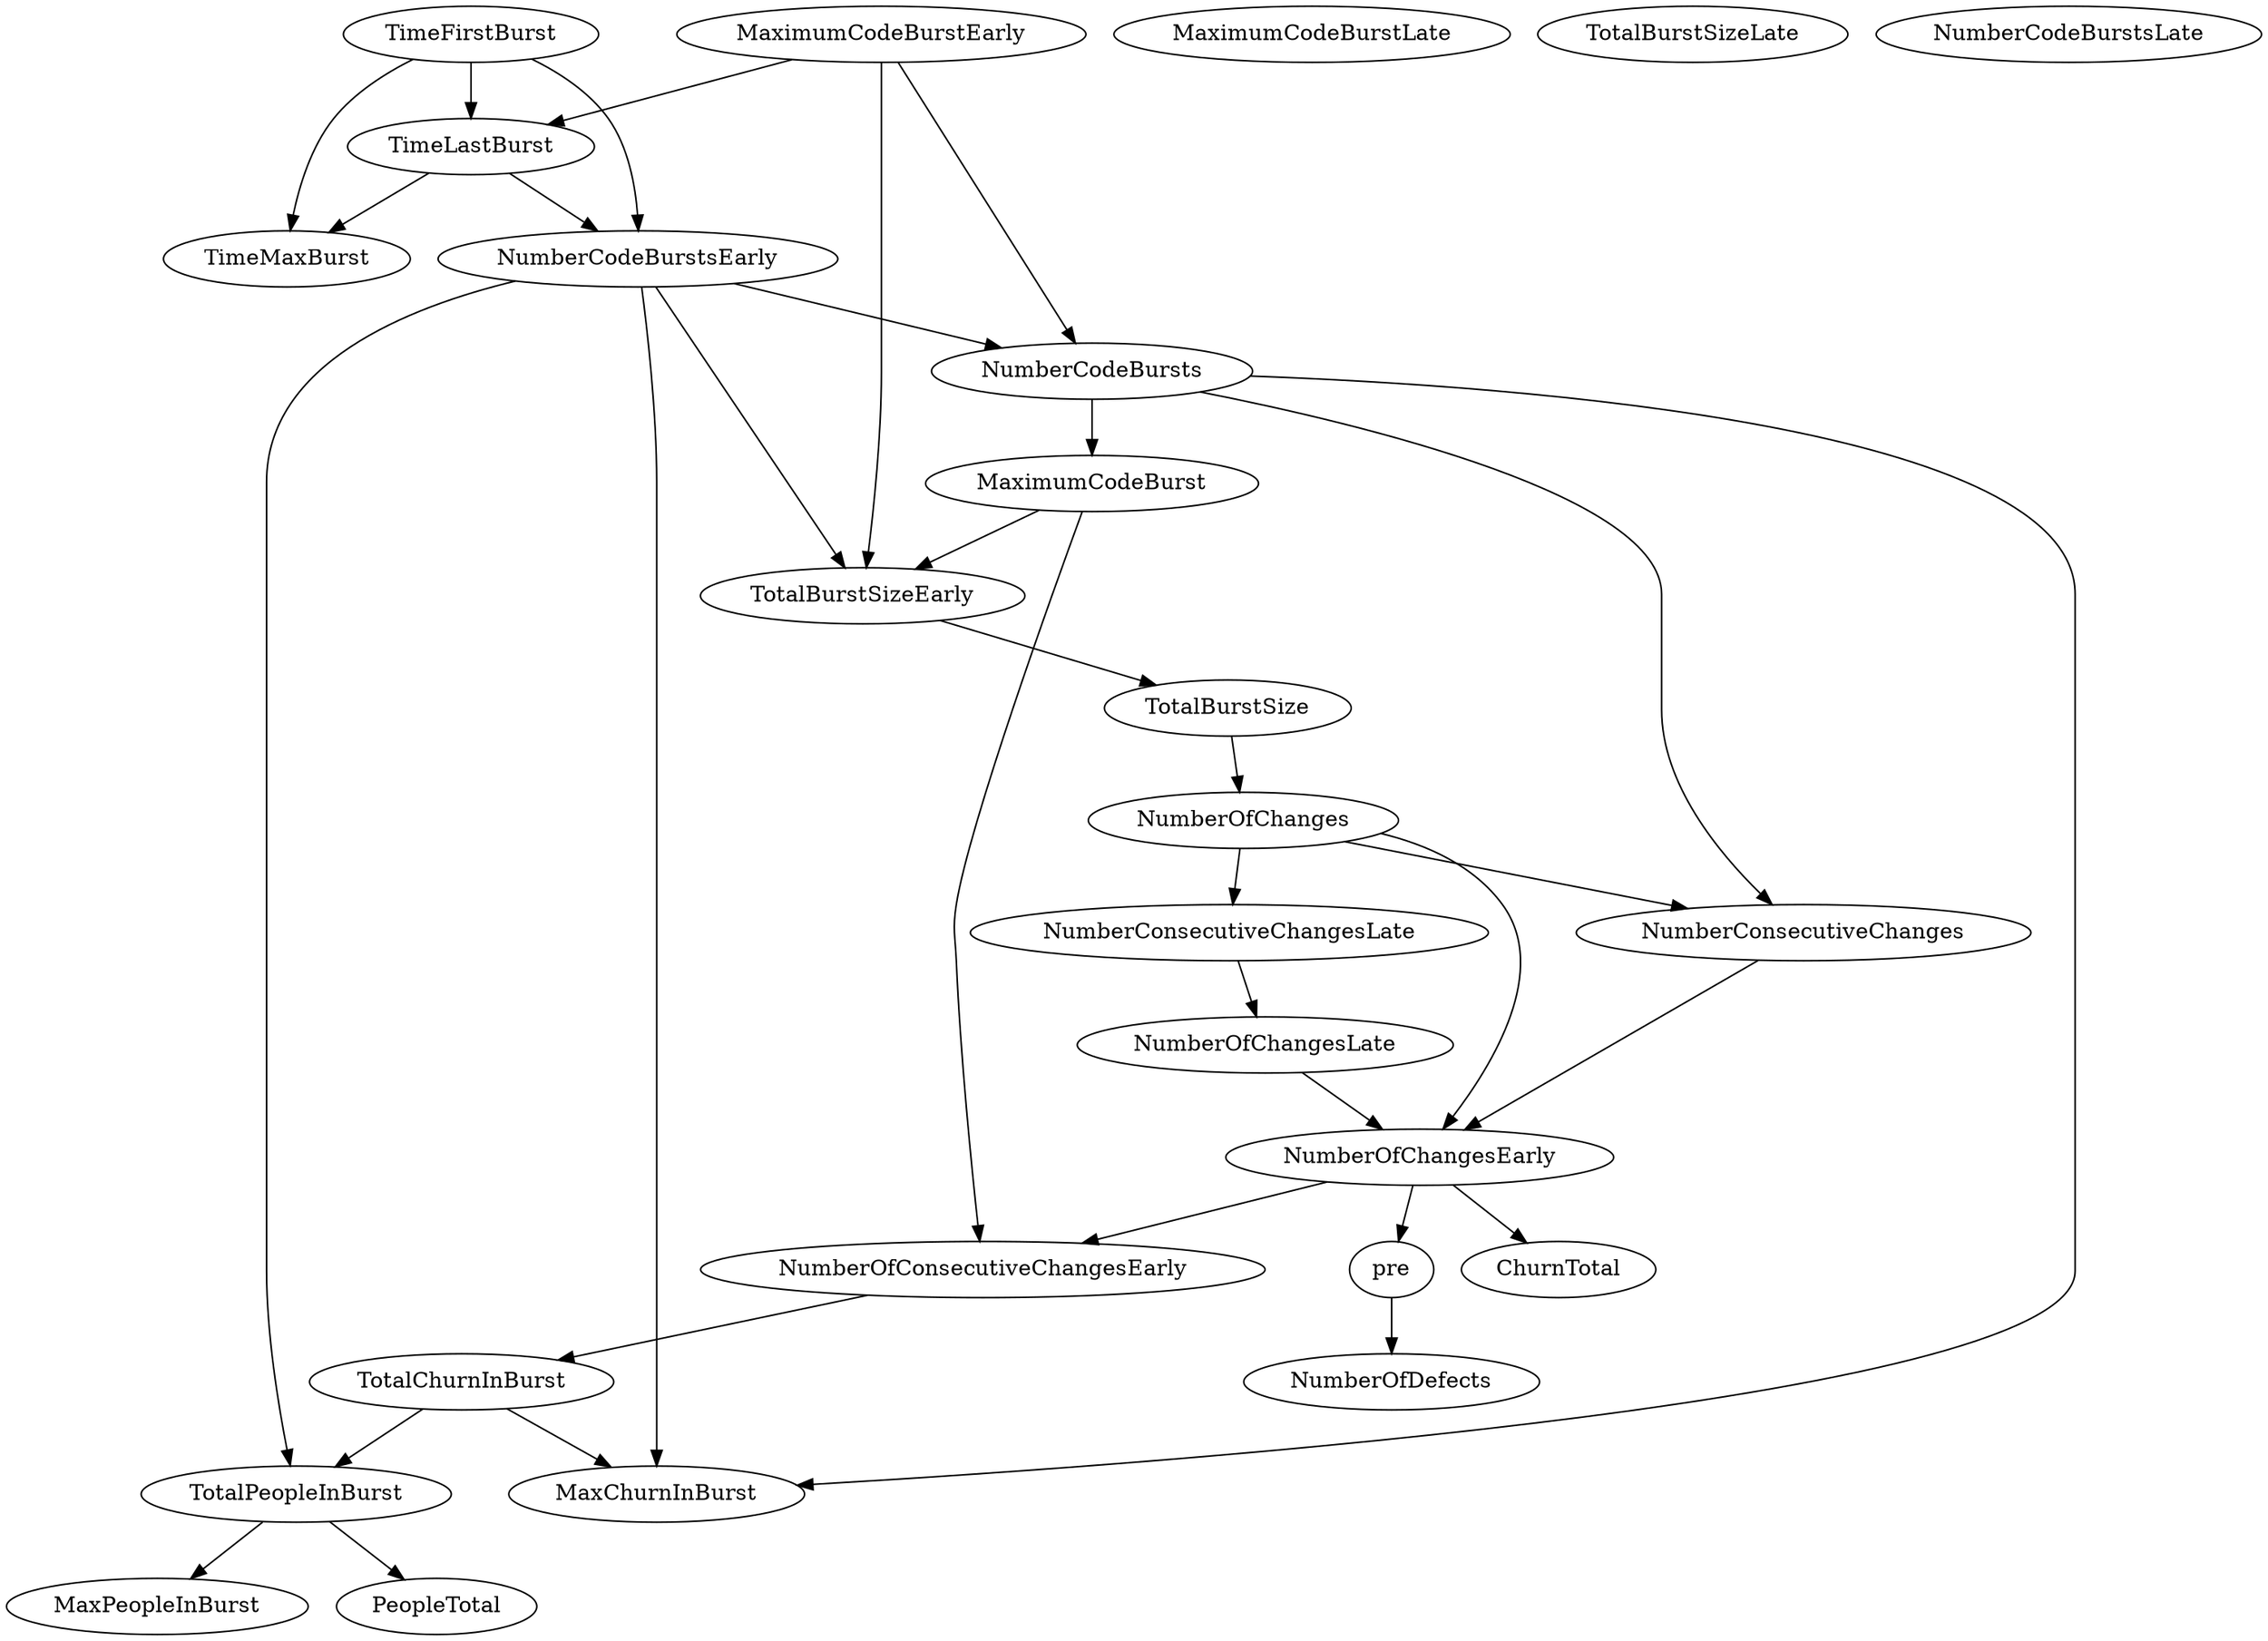 digraph {
   TotalPeopleInBurst;
   MaximumCodeBurstLate;
   NumberOfChanges;
   MaxPeopleInBurst;
   TotalBurstSizeLate;
   NumberCodeBurstsLate;
   NumberOfChangesLate;
   NumberOfChangesEarly;
   MaxChurnInBurst;
   MaximumCodeBurstEarly;
   NumberCodeBurstsEarly;
   TimeFirstBurst;
   TotalChurnInBurst;
   ChurnTotal;
   MaximumCodeBurst;
   NumberOfConsecutiveChangesEarly;
   NumberConsecutiveChangesLate;
   TotalBurstSizeEarly;
   TotalBurstSize;
   TimeMaxBurst;
   NumberConsecutiveChanges;
   TimeLastBurst;
   NumberCodeBursts;
   PeopleTotal;
   pre;
   NumberOfDefects;
   TotalPeopleInBurst -> MaxPeopleInBurst;
   TotalPeopleInBurst -> PeopleTotal;
   NumberOfChanges -> NumberOfChangesEarly;
   NumberOfChanges -> NumberConsecutiveChangesLate;
   NumberOfChanges -> NumberConsecutiveChanges;
   NumberOfChangesLate -> NumberOfChangesEarly;
   NumberOfChangesEarly -> ChurnTotal;
   NumberOfChangesEarly -> NumberOfConsecutiveChangesEarly;
   NumberOfChangesEarly -> pre;
   MaximumCodeBurstEarly -> TotalBurstSizeEarly;
   MaximumCodeBurstEarly -> TimeLastBurst;
   MaximumCodeBurstEarly -> NumberCodeBursts;
   NumberCodeBurstsEarly -> TotalPeopleInBurst;
   NumberCodeBurstsEarly -> MaxChurnInBurst;
   NumberCodeBurstsEarly -> TotalBurstSizeEarly;
   NumberCodeBurstsEarly -> NumberCodeBursts;
   TimeFirstBurst -> NumberCodeBurstsEarly;
   TimeFirstBurst -> TimeMaxBurst;
   TimeFirstBurst -> TimeLastBurst;
   TotalChurnInBurst -> TotalPeopleInBurst;
   TotalChurnInBurst -> MaxChurnInBurst;
   MaximumCodeBurst -> NumberOfConsecutiveChangesEarly;
   MaximumCodeBurst -> TotalBurstSizeEarly;
   NumberOfConsecutiveChangesEarly -> TotalChurnInBurst;
   NumberConsecutiveChangesLate -> NumberOfChangesLate;
   TotalBurstSizeEarly -> TotalBurstSize;
   TotalBurstSize -> NumberOfChanges;
   NumberConsecutiveChanges -> NumberOfChangesEarly;
   TimeLastBurst -> NumberCodeBurstsEarly;
   TimeLastBurst -> TimeMaxBurst;
   NumberCodeBursts -> MaxChurnInBurst;
   NumberCodeBursts -> MaximumCodeBurst;
   NumberCodeBursts -> NumberConsecutiveChanges;
   pre -> NumberOfDefects;
}
